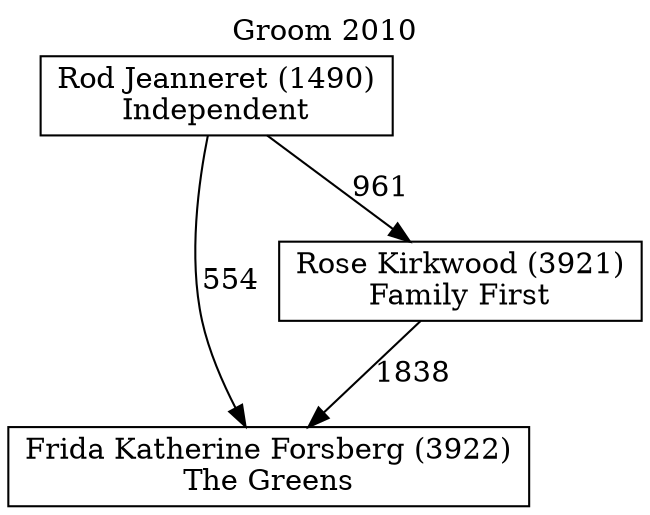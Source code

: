 // House preference flow
digraph "Frida Katherine Forsberg (3922)_Groom_2010" {
	graph [label="Groom 2010" labelloc=t mclimit=10]
	node [shape=box]
	"Frida Katherine Forsberg (3922)" [label="Frida Katherine Forsberg (3922)
The Greens"]
	"Rose Kirkwood (3921)" [label="Rose Kirkwood (3921)
Family First"]
	"Rod Jeanneret (1490)" [label="Rod Jeanneret (1490)
Independent"]
	"Frida Katherine Forsberg (3922)" [label="Frida Katherine Forsberg (3922)
The Greens"]
	"Rod Jeanneret (1490)" [label="Rod Jeanneret (1490)
Independent"]
	"Rod Jeanneret (1490)" [label="Rod Jeanneret (1490)
Independent"]
	"Rose Kirkwood (3921)" [label="Rose Kirkwood (3921)
Family First"]
	"Rod Jeanneret (1490)" [label="Rod Jeanneret (1490)
Independent"]
	"Rod Jeanneret (1490)" [label="Rod Jeanneret (1490)
Independent"]
	"Rose Kirkwood (3921)" -> "Frida Katherine Forsberg (3922)" [label=1838]
	"Rod Jeanneret (1490)" -> "Rose Kirkwood (3921)" [label=961]
	"Rod Jeanneret (1490)" -> "Frida Katherine Forsberg (3922)" [label=554]
}
